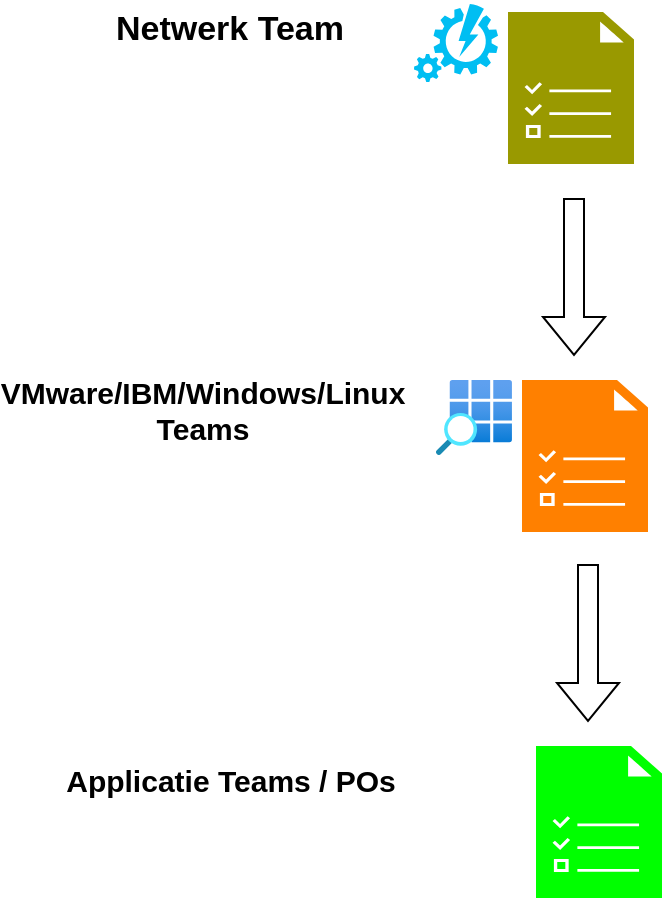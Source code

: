 <mxfile version="22.0.4" type="github">
  <diagram name="Page-1" id="u0XbUU-CEVZJ_GFAOnnE">
    <mxGraphModel dx="2074" dy="1124" grid="0" gridSize="10" guides="1" tooltips="1" connect="1" arrows="1" fold="1" page="1" pageScale="1" pageWidth="1100" pageHeight="850" math="0" shadow="0">
      <root>
        <mxCell id="0" />
        <mxCell id="1" parent="0" />
        <mxCell id="X4H04DXMkJoUD-UTGj0C-5" value="" style="sketch=0;pointerEvents=1;shadow=0;dashed=0;html=1;strokeColor=none;fillColor=#999900;labelPosition=center;verticalLabelPosition=bottom;verticalAlign=top;align=center;outlineConnect=0;shape=mxgraph.veeam2.task_list;" vertex="1" parent="1">
          <mxGeometry x="543" y="175" width="63" height="76" as="geometry" />
        </mxCell>
        <mxCell id="X4H04DXMkJoUD-UTGj0C-6" value="" style="image;aspect=fixed;html=1;points=[];align=center;fontSize=12;image=img/lib/azure2/general/Resource_Group_List.svg;" vertex="1" parent="1">
          <mxGeometry x="507" y="359" width="38" height="37.44" as="geometry" />
        </mxCell>
        <mxCell id="X4H04DXMkJoUD-UTGj0C-7" value="&lt;font style=&quot;font-size: 17px;&quot;&gt;&lt;b&gt;Netwerk Team&lt;/b&gt;&lt;/font&gt;" style="text;strokeColor=none;align=center;fillColor=none;html=1;verticalAlign=middle;whiteSpace=wrap;rounded=0;" vertex="1" parent="1">
          <mxGeometry x="326" y="169" width="156" height="30" as="geometry" />
        </mxCell>
        <mxCell id="X4H04DXMkJoUD-UTGj0C-8" value="" style="shape=flexArrow;endArrow=classic;html=1;rounded=0;" edge="1" parent="1">
          <mxGeometry width="50" height="50" relative="1" as="geometry">
            <mxPoint x="576" y="268" as="sourcePoint" />
            <mxPoint x="576" y="347" as="targetPoint" />
          </mxGeometry>
        </mxCell>
        <mxCell id="X4H04DXMkJoUD-UTGj0C-9" value="" style="sketch=0;pointerEvents=1;shadow=0;dashed=0;html=1;strokeColor=none;fillColor=#FF8000;labelPosition=center;verticalLabelPosition=bottom;verticalAlign=top;align=center;outlineConnect=0;shape=mxgraph.veeam2.task_list;" vertex="1" parent="1">
          <mxGeometry x="550" y="359" width="63" height="76" as="geometry" />
        </mxCell>
        <mxCell id="X4H04DXMkJoUD-UTGj0C-10" value="&lt;font style=&quot;font-size: 15px;&quot;&gt;&lt;b&gt;VMware/IBM/Windows/Linux Teams&lt;br&gt;&lt;/b&gt;&lt;/font&gt;" style="text;strokeColor=none;align=center;fillColor=none;html=1;verticalAlign=middle;whiteSpace=wrap;rounded=0;" vertex="1" parent="1">
          <mxGeometry x="299" y="359" width="183" height="30" as="geometry" />
        </mxCell>
        <mxCell id="X4H04DXMkJoUD-UTGj0C-12" value="" style="verticalLabelPosition=bottom;html=1;verticalAlign=top;align=center;strokeColor=none;fillColor=#00BEF2;shape=mxgraph.azure.automation;pointerEvents=1;" vertex="1" parent="1">
          <mxGeometry x="496" y="171" width="42" height="39" as="geometry" />
        </mxCell>
        <mxCell id="X4H04DXMkJoUD-UTGj0C-13" value="" style="shape=flexArrow;endArrow=classic;html=1;rounded=0;" edge="1" parent="1">
          <mxGeometry width="50" height="50" relative="1" as="geometry">
            <mxPoint x="583" y="451" as="sourcePoint" />
            <mxPoint x="583" y="530" as="targetPoint" />
          </mxGeometry>
        </mxCell>
        <mxCell id="X4H04DXMkJoUD-UTGj0C-14" value="" style="sketch=0;pointerEvents=1;shadow=0;dashed=0;html=1;strokeColor=none;fillColor=#00FF00;labelPosition=center;verticalLabelPosition=bottom;verticalAlign=top;align=center;outlineConnect=0;shape=mxgraph.veeam2.task_list;" vertex="1" parent="1">
          <mxGeometry x="557" y="542" width="63" height="76" as="geometry" />
        </mxCell>
        <mxCell id="X4H04DXMkJoUD-UTGj0C-15" value="&lt;font style=&quot;font-size: 15px;&quot;&gt;&lt;b&gt;Applicatie Teams / POs&lt;br&gt;&lt;/b&gt;&lt;/font&gt;" style="text;strokeColor=none;align=center;fillColor=none;html=1;verticalAlign=middle;whiteSpace=wrap;rounded=0;" vertex="1" parent="1">
          <mxGeometry x="313" y="544" width="183" height="30" as="geometry" />
        </mxCell>
        <mxCell id="X4H04DXMkJoUD-UTGj0C-16" value="" style="shape=image;html=1;verticalAlign=top;verticalLabelPosition=bottom;labelBackgroundColor=#ffffff;imageAspect=0;aspect=fixed;image=https://cdn0.iconfinder.com/data/icons/winter-lollipop/128/Like.png" vertex="1" parent="1">
          <mxGeometry x="515" y="541.5" width="35" height="35" as="geometry" />
        </mxCell>
      </root>
    </mxGraphModel>
  </diagram>
</mxfile>
